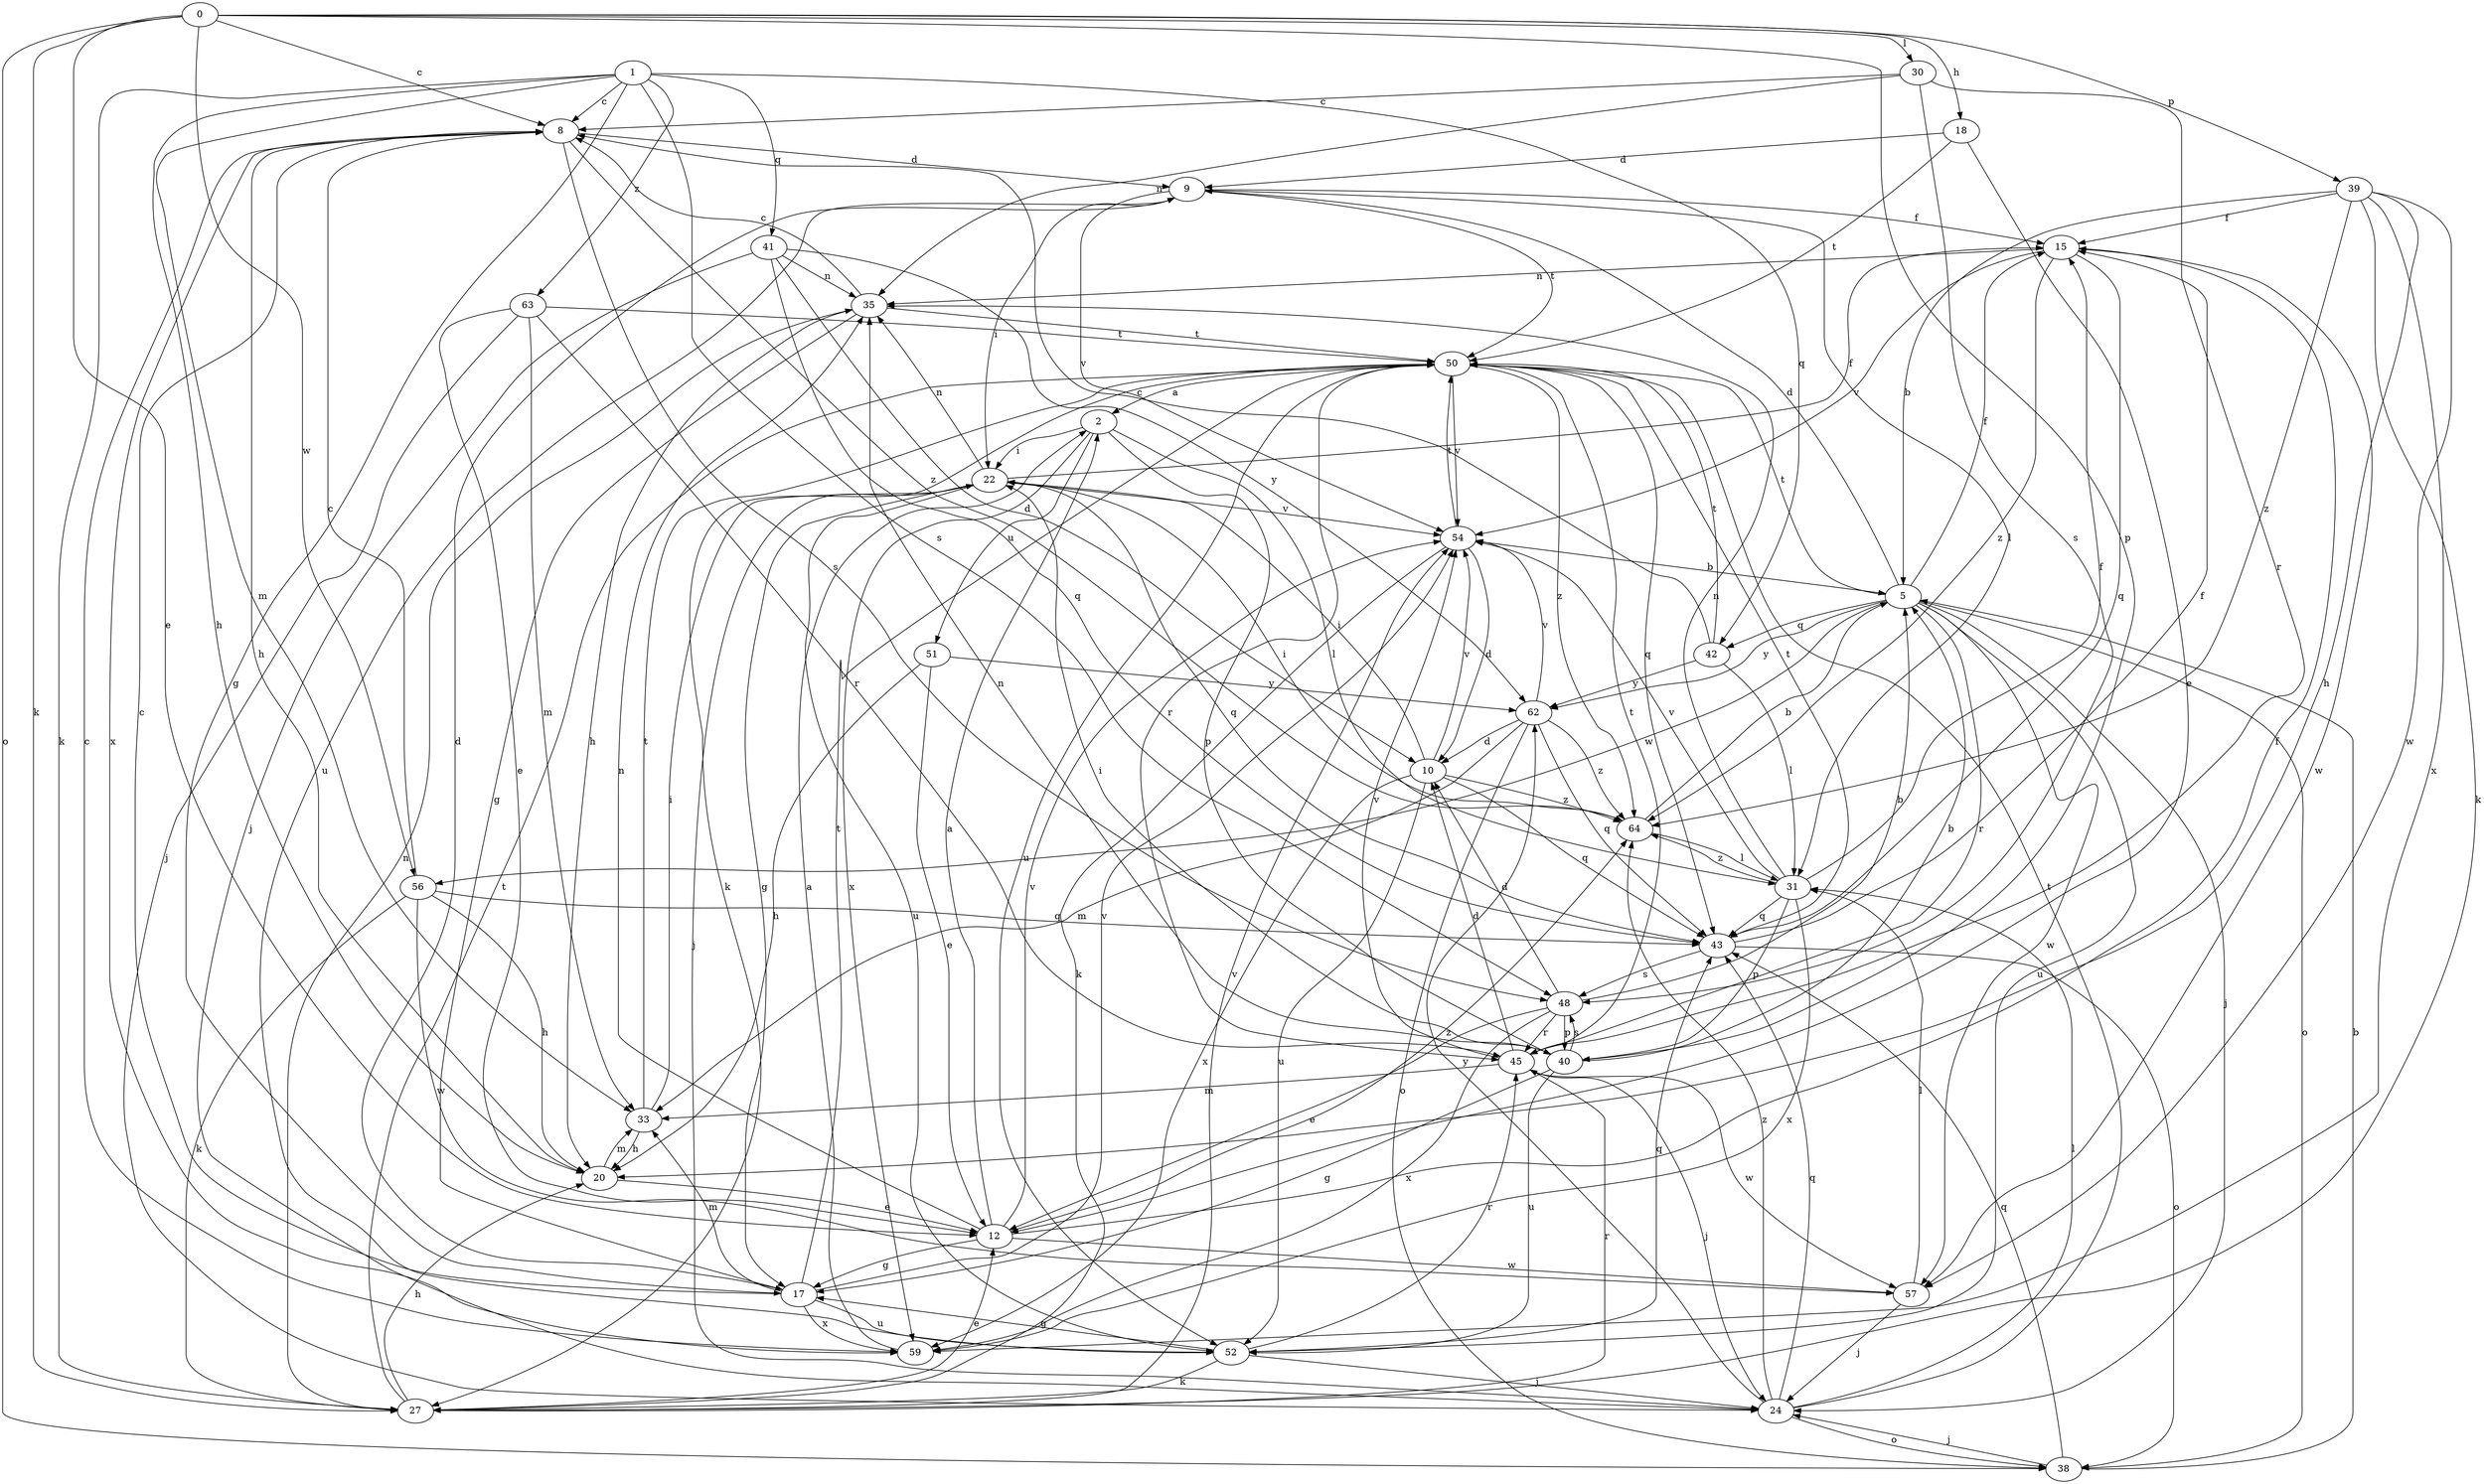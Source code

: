 strict digraph  {
0;
1;
2;
5;
8;
9;
10;
12;
15;
17;
18;
20;
22;
24;
27;
30;
31;
33;
35;
38;
39;
40;
41;
42;
43;
45;
48;
50;
51;
52;
54;
56;
57;
59;
62;
63;
64;
0 -> 8  [label=c];
0 -> 12  [label=e];
0 -> 18  [label=h];
0 -> 27  [label=k];
0 -> 30  [label=l];
0 -> 38  [label=o];
0 -> 39  [label=p];
0 -> 40  [label=p];
0 -> 56  [label=w];
1 -> 8  [label=c];
1 -> 17  [label=g];
1 -> 20  [label=h];
1 -> 27  [label=k];
1 -> 33  [label=m];
1 -> 41  [label=q];
1 -> 42  [label=q];
1 -> 48  [label=s];
1 -> 63  [label=z];
2 -> 22  [label=i];
2 -> 31  [label=l];
2 -> 40  [label=p];
2 -> 51  [label=u];
2 -> 59  [label=x];
5 -> 9  [label=d];
5 -> 15  [label=f];
5 -> 24  [label=j];
5 -> 38  [label=o];
5 -> 42  [label=q];
5 -> 45  [label=r];
5 -> 50  [label=t];
5 -> 52  [label=u];
5 -> 56  [label=w];
5 -> 57  [label=w];
5 -> 62  [label=y];
8 -> 9  [label=d];
8 -> 20  [label=h];
8 -> 48  [label=s];
8 -> 59  [label=x];
8 -> 64  [label=z];
9 -> 15  [label=f];
9 -> 22  [label=i];
9 -> 31  [label=l];
9 -> 50  [label=t];
9 -> 52  [label=u];
9 -> 54  [label=v];
10 -> 22  [label=i];
10 -> 43  [label=q];
10 -> 52  [label=u];
10 -> 54  [label=v];
10 -> 59  [label=x];
10 -> 64  [label=z];
12 -> 2  [label=a];
12 -> 15  [label=f];
12 -> 17  [label=g];
12 -> 35  [label=n];
12 -> 54  [label=v];
12 -> 57  [label=w];
12 -> 64  [label=z];
15 -> 35  [label=n];
15 -> 43  [label=q];
15 -> 54  [label=v];
15 -> 57  [label=w];
15 -> 64  [label=z];
17 -> 8  [label=c];
17 -> 9  [label=d];
17 -> 33  [label=m];
17 -> 50  [label=t];
17 -> 52  [label=u];
17 -> 54  [label=v];
17 -> 59  [label=x];
18 -> 9  [label=d];
18 -> 12  [label=e];
18 -> 50  [label=t];
20 -> 12  [label=e];
20 -> 33  [label=m];
22 -> 15  [label=f];
22 -> 17  [label=g];
22 -> 24  [label=j];
22 -> 35  [label=n];
22 -> 43  [label=q];
22 -> 52  [label=u];
22 -> 54  [label=v];
24 -> 31  [label=l];
24 -> 38  [label=o];
24 -> 43  [label=q];
24 -> 50  [label=t];
24 -> 62  [label=y];
24 -> 64  [label=z];
27 -> 12  [label=e];
27 -> 20  [label=h];
27 -> 35  [label=n];
27 -> 45  [label=r];
27 -> 50  [label=t];
27 -> 54  [label=v];
30 -> 8  [label=c];
30 -> 35  [label=n];
30 -> 45  [label=r];
30 -> 48  [label=s];
31 -> 15  [label=f];
31 -> 35  [label=n];
31 -> 40  [label=p];
31 -> 43  [label=q];
31 -> 54  [label=v];
31 -> 59  [label=x];
31 -> 64  [label=z];
33 -> 20  [label=h];
33 -> 22  [label=i];
33 -> 50  [label=t];
35 -> 8  [label=c];
35 -> 17  [label=g];
35 -> 20  [label=h];
35 -> 50  [label=t];
38 -> 5  [label=b];
38 -> 24  [label=j];
38 -> 43  [label=q];
39 -> 5  [label=b];
39 -> 15  [label=f];
39 -> 20  [label=h];
39 -> 27  [label=k];
39 -> 57  [label=w];
39 -> 59  [label=x];
39 -> 64  [label=z];
40 -> 5  [label=b];
40 -> 17  [label=g];
40 -> 22  [label=i];
40 -> 35  [label=n];
40 -> 48  [label=s];
40 -> 52  [label=u];
41 -> 10  [label=d];
41 -> 24  [label=j];
41 -> 35  [label=n];
41 -> 43  [label=q];
41 -> 62  [label=y];
42 -> 8  [label=c];
42 -> 31  [label=l];
42 -> 50  [label=t];
42 -> 62  [label=y];
43 -> 15  [label=f];
43 -> 38  [label=o];
43 -> 48  [label=s];
43 -> 50  [label=t];
45 -> 10  [label=d];
45 -> 24  [label=j];
45 -> 33  [label=m];
45 -> 50  [label=t];
45 -> 54  [label=v];
45 -> 57  [label=w];
48 -> 5  [label=b];
48 -> 10  [label=d];
48 -> 12  [label=e];
48 -> 40  [label=p];
48 -> 45  [label=r];
48 -> 59  [label=x];
50 -> 2  [label=a];
50 -> 27  [label=k];
50 -> 43  [label=q];
50 -> 45  [label=r];
50 -> 52  [label=u];
50 -> 54  [label=v];
50 -> 64  [label=z];
51 -> 12  [label=e];
51 -> 20  [label=h];
51 -> 62  [label=y];
52 -> 17  [label=g];
52 -> 24  [label=j];
52 -> 27  [label=k];
52 -> 43  [label=q];
52 -> 45  [label=r];
54 -> 5  [label=b];
54 -> 10  [label=d];
54 -> 27  [label=k];
54 -> 50  [label=t];
56 -> 8  [label=c];
56 -> 20  [label=h];
56 -> 27  [label=k];
56 -> 43  [label=q];
56 -> 57  [label=w];
57 -> 24  [label=j];
57 -> 31  [label=l];
59 -> 2  [label=a];
59 -> 8  [label=c];
62 -> 10  [label=d];
62 -> 33  [label=m];
62 -> 38  [label=o];
62 -> 43  [label=q];
62 -> 54  [label=v];
62 -> 64  [label=z];
63 -> 12  [label=e];
63 -> 24  [label=j];
63 -> 33  [label=m];
63 -> 45  [label=r];
63 -> 50  [label=t];
64 -> 5  [label=b];
64 -> 22  [label=i];
64 -> 31  [label=l];
}
